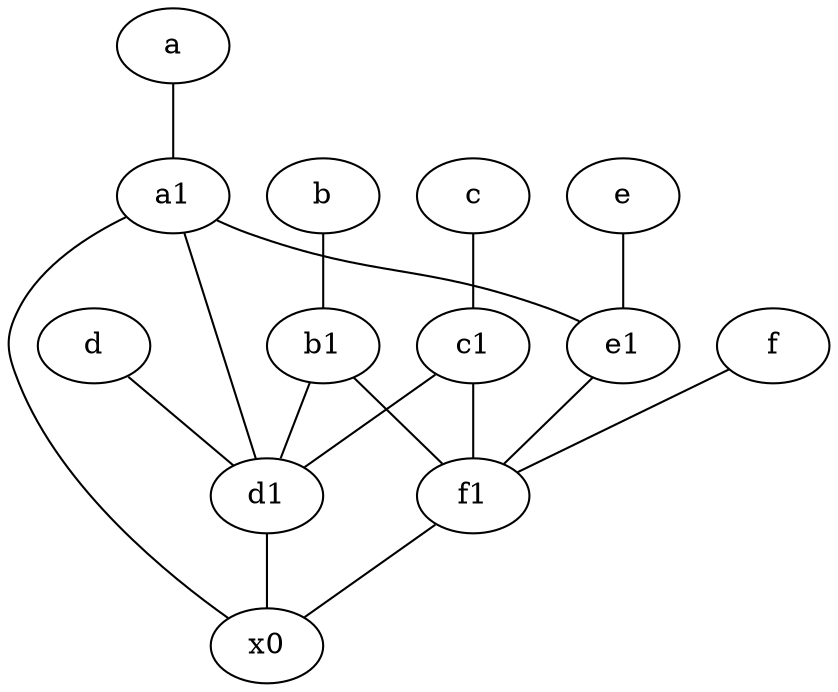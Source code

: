 graph {
	node [labelfontsize=50]
	c1 [labelfontsize=50 pos="4.5,3!"]
	d [labelfontsize=50 pos="2,5!"]
	b [labelfontsize=50 pos="10,4!"]
	a1 [labelfontsize=50 pos="8,3!"]
	e [labelfontsize=50 pos="7,9!"]
	e1 [labelfontsize=50 pos="7,7!"]
	f1 [labelfontsize=50 pos="3,8!"]
	a [labelfontsize=50 pos="8,2!"]
	x0 [labelfontsize=50]
	c [labelfontsize=50 pos="4.5,2!"]
	f [labelfontsize=50 pos="3,9!"]
	b1 [labelfontsize=50 pos="9,4!"]
	d1 [labelfontsize=50 pos="3,5!"]
	e -- e1
	b -- b1
	e1 -- f1
	b1 -- f1
	c -- c1
	b1 -- d1
	c1 -- f1
	a1 -- d1
	c1 -- d1
	a -- a1
	f1 -- x0
	f -- f1
	d -- d1
	d1 -- x0
	a1 -- x0
	a1 -- e1
}
